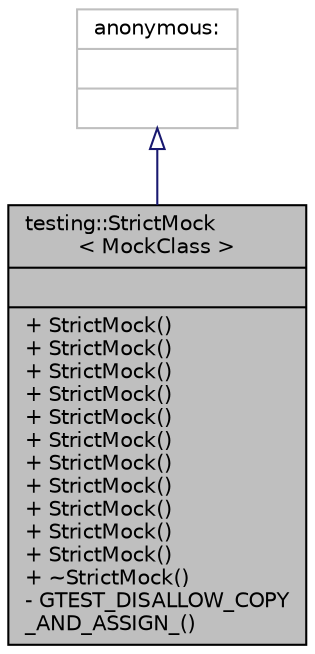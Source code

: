 digraph "testing::StrictMock&lt; MockClass &gt;"
{
  edge [fontname="Helvetica",fontsize="10",labelfontname="Helvetica",labelfontsize="10"];
  node [fontname="Helvetica",fontsize="10",shape=record];
  Node2 [label="{testing::StrictMock\l\< MockClass \>\n||+ StrictMock()\l+ StrictMock()\l+ StrictMock()\l+ StrictMock()\l+ StrictMock()\l+ StrictMock()\l+ StrictMock()\l+ StrictMock()\l+ StrictMock()\l+ StrictMock()\l+ StrictMock()\l+ ~StrictMock()\l- GTEST_DISALLOW_COPY\l_AND_ASSIGN_()\l}",height=0.2,width=0.4,color="black", fillcolor="grey75", style="filled", fontcolor="black"];
  Node3 -> Node2 [dir="back",color="midnightblue",fontsize="10",style="solid",arrowtail="onormal",fontname="Helvetica"];
  Node3 [label="{anonymous:\n||}",height=0.2,width=0.4,color="grey75", fillcolor="white", style="filled"];
}

